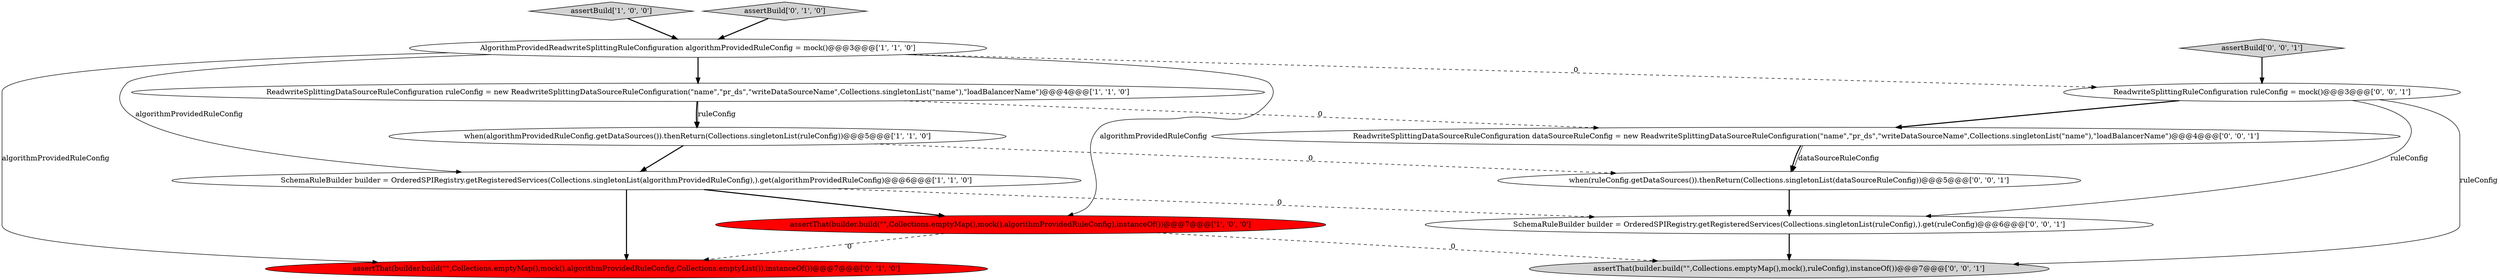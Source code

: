 digraph {
12 [style = filled, label = "assertThat(builder.build(\"\",Collections.emptyMap(),mock(),ruleConfig),instanceOf())@@@7@@@['0', '0', '1']", fillcolor = lightgray, shape = ellipse image = "AAA0AAABBB3BBB"];
6 [style = filled, label = "assertThat(builder.build(\"\",Collections.emptyMap(),mock(),algorithmProvidedRuleConfig,Collections.emptyList()),instanceOf())@@@7@@@['0', '1', '0']", fillcolor = red, shape = ellipse image = "AAA1AAABBB2BBB"];
5 [style = filled, label = "assertBuild['1', '0', '0']", fillcolor = lightgray, shape = diamond image = "AAA0AAABBB1BBB"];
4 [style = filled, label = "AlgorithmProvidedReadwriteSplittingRuleConfiguration algorithmProvidedRuleConfig = mock()@@@3@@@['1', '1', '0']", fillcolor = white, shape = ellipse image = "AAA0AAABBB1BBB"];
9 [style = filled, label = "SchemaRuleBuilder builder = OrderedSPIRegistry.getRegisteredServices(Collections.singletonList(ruleConfig),).get(ruleConfig)@@@6@@@['0', '0', '1']", fillcolor = white, shape = ellipse image = "AAA0AAABBB3BBB"];
3 [style = filled, label = "SchemaRuleBuilder builder = OrderedSPIRegistry.getRegisteredServices(Collections.singletonList(algorithmProvidedRuleConfig),).get(algorithmProvidedRuleConfig)@@@6@@@['1', '1', '0']", fillcolor = white, shape = ellipse image = "AAA0AAABBB1BBB"];
7 [style = filled, label = "assertBuild['0', '1', '0']", fillcolor = lightgray, shape = diamond image = "AAA0AAABBB2BBB"];
2 [style = filled, label = "when(algorithmProvidedRuleConfig.getDataSources()).thenReturn(Collections.singletonList(ruleConfig))@@@5@@@['1', '1', '0']", fillcolor = white, shape = ellipse image = "AAA0AAABBB1BBB"];
10 [style = filled, label = "assertBuild['0', '0', '1']", fillcolor = lightgray, shape = diamond image = "AAA0AAABBB3BBB"];
11 [style = filled, label = "when(ruleConfig.getDataSources()).thenReturn(Collections.singletonList(dataSourceRuleConfig))@@@5@@@['0', '0', '1']", fillcolor = white, shape = ellipse image = "AAA0AAABBB3BBB"];
13 [style = filled, label = "ReadwriteSplittingRuleConfiguration ruleConfig = mock()@@@3@@@['0', '0', '1']", fillcolor = white, shape = ellipse image = "AAA0AAABBB3BBB"];
0 [style = filled, label = "ReadwriteSplittingDataSourceRuleConfiguration ruleConfig = new ReadwriteSplittingDataSourceRuleConfiguration(\"name\",\"pr_ds\",\"writeDataSourceName\",Collections.singletonList(\"name\"),\"loadBalancerName\")@@@4@@@['1', '1', '0']", fillcolor = white, shape = ellipse image = "AAA0AAABBB1BBB"];
8 [style = filled, label = "ReadwriteSplittingDataSourceRuleConfiguration dataSourceRuleConfig = new ReadwriteSplittingDataSourceRuleConfiguration(\"name\",\"pr_ds\",\"writeDataSourceName\",Collections.singletonList(\"name\"),\"loadBalancerName\")@@@4@@@['0', '0', '1']", fillcolor = white, shape = ellipse image = "AAA0AAABBB3BBB"];
1 [style = filled, label = "assertThat(builder.build(\"\",Collections.emptyMap(),mock(),algorithmProvidedRuleConfig),instanceOf())@@@7@@@['1', '0', '0']", fillcolor = red, shape = ellipse image = "AAA1AAABBB1BBB"];
3->1 [style = bold, label=""];
4->3 [style = solid, label="algorithmProvidedRuleConfig"];
2->3 [style = bold, label=""];
0->2 [style = bold, label=""];
3->6 [style = bold, label=""];
7->4 [style = bold, label=""];
13->12 [style = solid, label="ruleConfig"];
11->9 [style = bold, label=""];
13->9 [style = solid, label="ruleConfig"];
4->0 [style = bold, label=""];
1->12 [style = dashed, label="0"];
8->11 [style = solid, label="dataSourceRuleConfig"];
10->13 [style = bold, label=""];
3->9 [style = dashed, label="0"];
1->6 [style = dashed, label="0"];
0->2 [style = solid, label="ruleConfig"];
5->4 [style = bold, label=""];
0->8 [style = dashed, label="0"];
2->11 [style = dashed, label="0"];
9->12 [style = bold, label=""];
13->8 [style = bold, label=""];
4->13 [style = dashed, label="0"];
8->11 [style = bold, label=""];
4->1 [style = solid, label="algorithmProvidedRuleConfig"];
4->6 [style = solid, label="algorithmProvidedRuleConfig"];
}
